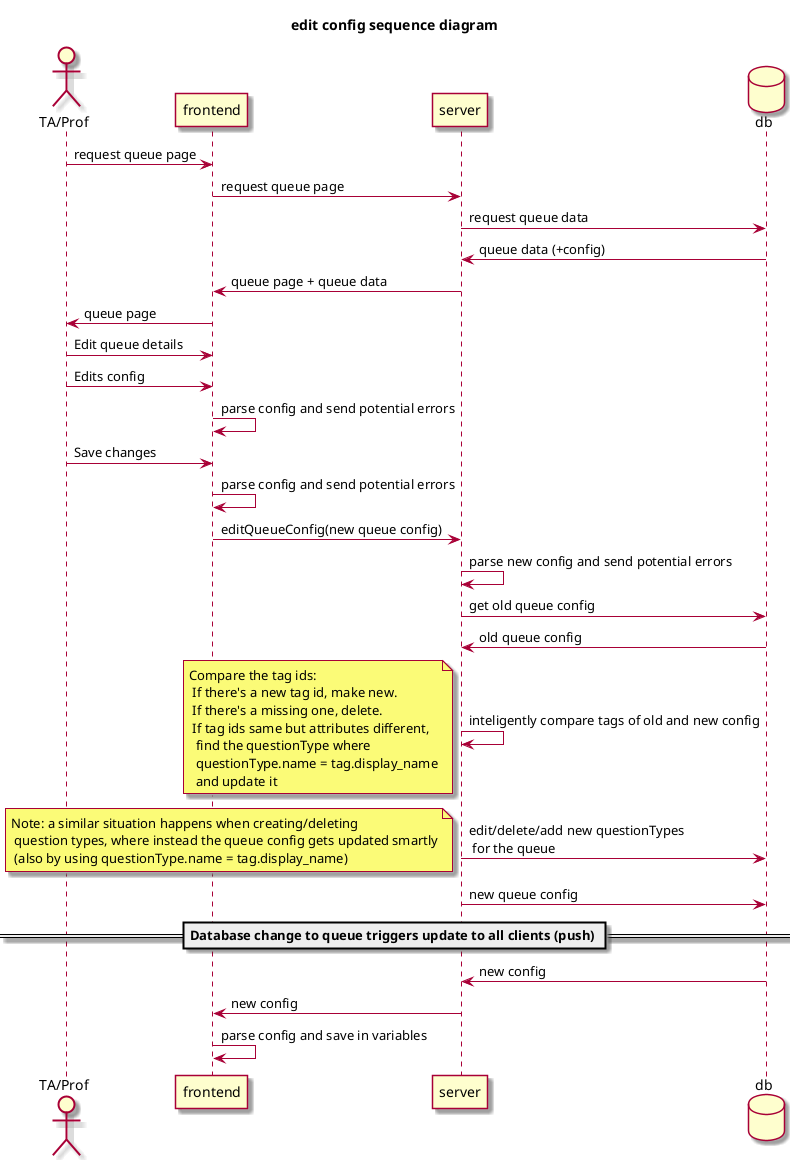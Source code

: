 @startuml

skin rose

title "edit config sequence diagram"

actor User as "TA/Prof"
participant frontend
participant server
database db

User -> frontend : request queue page
frontend -> server : request queue page
server -> db : request queue data
server <- db : queue data (+config)
frontend <- server : queue page + queue data
User <- frontend : queue page 

User -> frontend : Edit queue details
User -> frontend : Edits config
frontend -> frontend : parse config and send potential errors
User -> frontend : Save changes
frontend -> frontend : parse config and send potential errors
frontend -> server : editQueueConfig(new queue config)
server -> server : parse new config and send potential errors
server -> db : get old queue config
server <- db : old queue config
server -> server : inteligently compare tags of old and new config
note left : Compare the tag ids: \n If there's a new tag id, make new. \n If there's a missing one, delete. \n If tag ids same but attributes different, \n  find the questionType where \n  questionType.name = tag.display_name\n  and update it
server -> db : edit/delete/add new questionTypes \n for the queue
note left : Note: a similar situation happens when creating/deleting \n question types, where instead the queue config gets updated smartly\n (also by using questionType.name = tag.display_name)
server -> db : new queue config

== Database change to queue triggers update to all clients (push) ==

server <- db : new config
frontend <- server : new config
frontend -> frontend : parse config and save in variables

@enduml